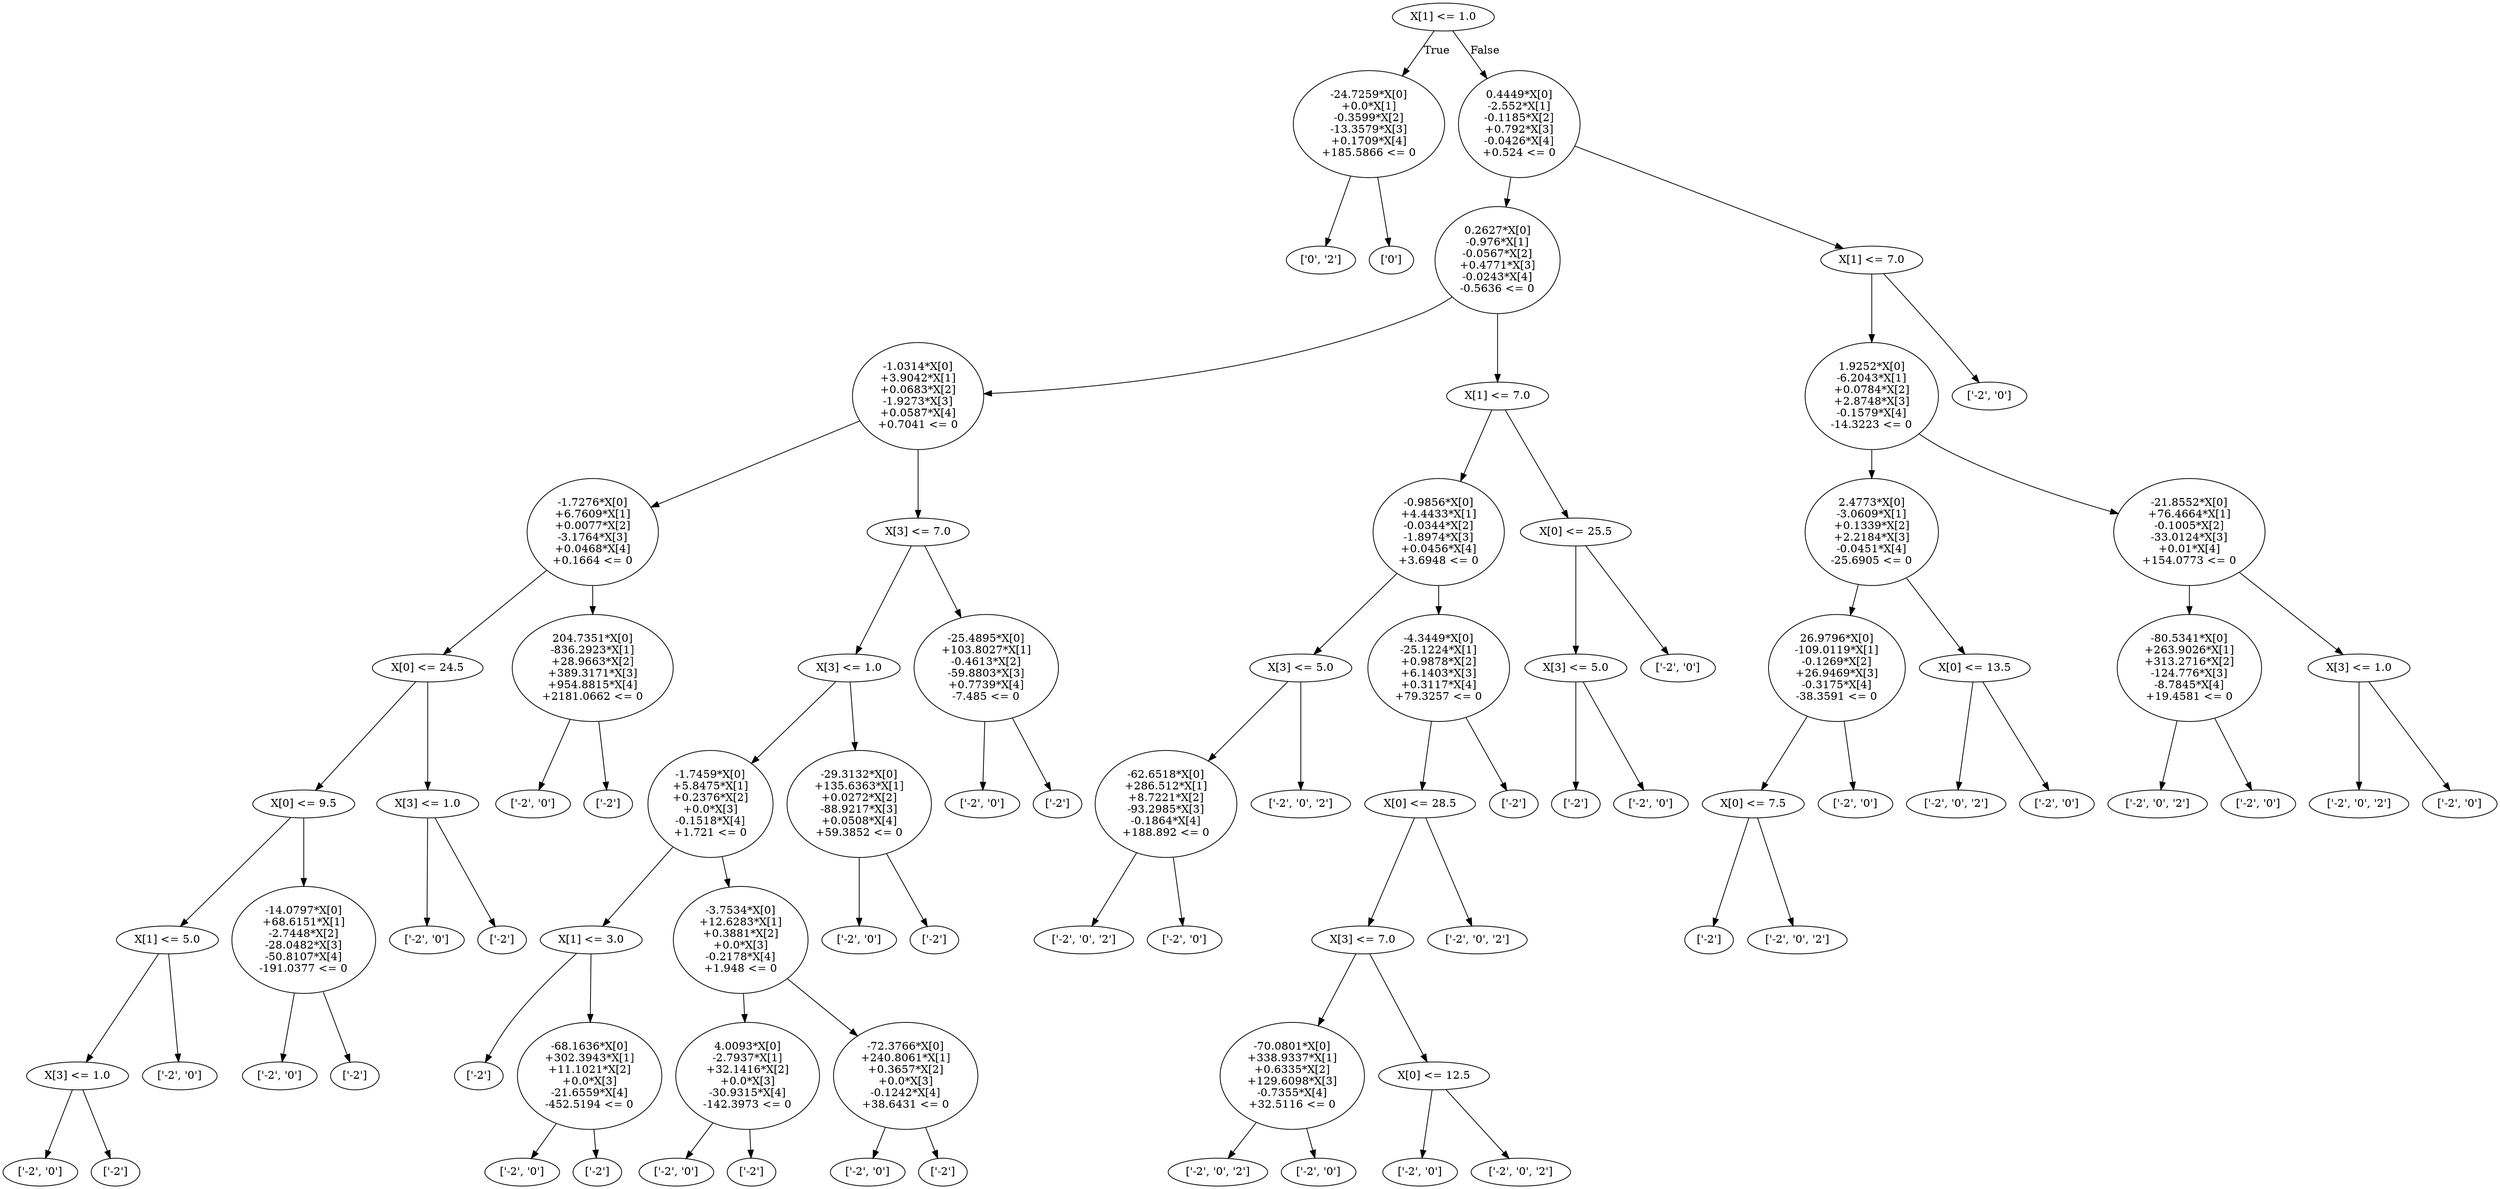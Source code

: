 digraph {
0 [label="X[1] <= 1.0"];
1 [label="-24.7259*X[0]
+0.0*X[1]
-0.3599*X[2]
-13.3579*X[3]
+0.1709*X[4]
+185.5866 <= 0"];
2 [label="['0', '2']"];
1 -> 2 [label=""];
3 [label="['0']"];
1 -> 3 [label=""];
0 -> 1 [label="True"];
4 [label="0.4449*X[0]
-2.552*X[1]
-0.1185*X[2]
+0.792*X[3]
-0.0426*X[4]
+0.524 <= 0"];
5 [label="0.2627*X[0]
-0.976*X[1]
-0.0567*X[2]
+0.4771*X[3]
-0.0243*X[4]
-0.5636 <= 0"];
6 [label="-1.0314*X[0]
+3.9042*X[1]
+0.0683*X[2]
-1.9273*X[3]
+0.0587*X[4]
+0.7041 <= 0"];
7 [label="-1.7276*X[0]
+6.7609*X[1]
+0.0077*X[2]
-3.1764*X[3]
+0.0468*X[4]
+0.1664 <= 0"];
8 [label="X[0] <= 24.5"];
9 [label="X[0] <= 9.5"];
10 [label="X[1] <= 5.0"];
11 [label="X[3] <= 1.0"];
12 [label="['-2', '0']"];
11 -> 12 [label=""];
13 [label="['-2']"];
11 -> 13 [label=""];
10 -> 11 [label=""];
14 [label="['-2', '0']"];
10 -> 14 [label=""];
9 -> 10 [label=""];
15 [label="-14.0797*X[0]
+68.6151*X[1]
-2.7448*X[2]
-28.0482*X[3]
-50.8107*X[4]
-191.0377 <= 0"];
16 [label="['-2', '0']"];
15 -> 16 [label=""];
17 [label="['-2']"];
15 -> 17 [label=""];
9 -> 15 [label=""];
8 -> 9 [label=""];
18 [label="X[3] <= 1.0"];
19 [label="['-2', '0']"];
18 -> 19 [label=""];
20 [label="['-2']"];
18 -> 20 [label=""];
8 -> 18 [label=""];
7 -> 8 [label=""];
21 [label="204.7351*X[0]
-836.2923*X[1]
+28.9663*X[2]
+389.3171*X[3]
+954.8815*X[4]
+2181.0662 <= 0"];
22 [label="['-2', '0']"];
21 -> 22 [label=""];
23 [label="['-2']"];
21 -> 23 [label=""];
7 -> 21 [label=""];
6 -> 7 [label=""];
24 [label="X[3] <= 7.0"];
25 [label="X[3] <= 1.0"];
26 [label="-1.7459*X[0]
+5.8475*X[1]
+0.2376*X[2]
+0.0*X[3]
-0.1518*X[4]
+1.721 <= 0"];
27 [label="X[1] <= 3.0"];
28 [label="['-2']"];
27 -> 28 [label=""];
29 [label="-68.1636*X[0]
+302.3943*X[1]
+11.1021*X[2]
+0.0*X[3]
-21.6559*X[4]
-452.5194 <= 0"];
30 [label="['-2', '0']"];
29 -> 30 [label=""];
31 [label="['-2']"];
29 -> 31 [label=""];
27 -> 29 [label=""];
26 -> 27 [label=""];
32 [label="-3.7534*X[0]
+12.6283*X[1]
+0.3881*X[2]
+0.0*X[3]
-0.2178*X[4]
+1.948 <= 0"];
33 [label="4.0093*X[0]
-2.7937*X[1]
+32.1416*X[2]
+0.0*X[3]
-30.9315*X[4]
-142.3973 <= 0"];
34 [label="['-2', '0']"];
33 -> 34 [label=""];
35 [label="['-2']"];
33 -> 35 [label=""];
32 -> 33 [label=""];
36 [label="-72.3766*X[0]
+240.8061*X[1]
+0.3657*X[2]
+0.0*X[3]
-0.1242*X[4]
+38.6431 <= 0"];
37 [label="['-2', '0']"];
36 -> 37 [label=""];
38 [label="['-2']"];
36 -> 38 [label=""];
32 -> 36 [label=""];
26 -> 32 [label=""];
25 -> 26 [label=""];
39 [label="-29.3132*X[0]
+135.6363*X[1]
+0.0272*X[2]
-88.9217*X[3]
+0.0508*X[4]
+59.3852 <= 0"];
40 [label="['-2', '0']"];
39 -> 40 [label=""];
41 [label="['-2']"];
39 -> 41 [label=""];
25 -> 39 [label=""];
24 -> 25 [label=""];
42 [label="-25.4895*X[0]
+103.8027*X[1]
-0.4613*X[2]
-59.8803*X[3]
+0.7739*X[4]
-7.485 <= 0"];
43 [label="['-2', '0']"];
42 -> 43 [label=""];
44 [label="['-2']"];
42 -> 44 [label=""];
24 -> 42 [label=""];
6 -> 24 [label=""];
5 -> 6 [label=""];
45 [label="X[1] <= 7.0"];
46 [label="-0.9856*X[0]
+4.4433*X[1]
-0.0344*X[2]
-1.8974*X[3]
+0.0456*X[4]
+3.6948 <= 0"];
47 [label="X[3] <= 5.0"];
48 [label="-62.6518*X[0]
+286.512*X[1]
+8.7221*X[2]
-93.2985*X[3]
-0.1864*X[4]
+188.892 <= 0"];
49 [label="['-2', '0', '2']"];
48 -> 49 [label=""];
50 [label="['-2', '0']"];
48 -> 50 [label=""];
47 -> 48 [label=""];
51 [label="['-2', '0', '2']"];
47 -> 51 [label=""];
46 -> 47 [label=""];
52 [label="-4.3449*X[0]
-25.1224*X[1]
+0.9878*X[2]
+6.1403*X[3]
+0.3117*X[4]
+79.3257 <= 0"];
53 [label="X[0] <= 28.5"];
54 [label="X[3] <= 7.0"];
55 [label="-70.0801*X[0]
+338.9337*X[1]
+0.6335*X[2]
+129.6098*X[3]
-0.7355*X[4]
+32.5116 <= 0"];
56 [label="['-2', '0', '2']"];
55 -> 56 [label=""];
57 [label="['-2', '0']"];
55 -> 57 [label=""];
54 -> 55 [label=""];
58 [label="X[0] <= 12.5"];
59 [label="['-2', '0']"];
58 -> 59 [label=""];
60 [label="['-2', '0', '2']"];
58 -> 60 [label=""];
54 -> 58 [label=""];
53 -> 54 [label=""];
61 [label="['-2', '0', '2']"];
53 -> 61 [label=""];
52 -> 53 [label=""];
62 [label="['-2']"];
52 -> 62 [label=""];
46 -> 52 [label=""];
45 -> 46 [label=""];
63 [label="X[0] <= 25.5"];
64 [label="X[3] <= 5.0"];
65 [label="['-2']"];
64 -> 65 [label=""];
66 [label="['-2', '0']"];
64 -> 66 [label=""];
63 -> 64 [label=""];
67 [label="['-2', '0']"];
63 -> 67 [label=""];
45 -> 63 [label=""];
5 -> 45 [label=""];
4 -> 5 [label=""];
68 [label="X[1] <= 7.0"];
69 [label="1.9252*X[0]
-6.2043*X[1]
+0.0784*X[2]
+2.8748*X[3]
-0.1579*X[4]
-14.3223 <= 0"];
70 [label="2.4773*X[0]
-3.0609*X[1]
+0.1339*X[2]
+2.2184*X[3]
-0.0451*X[4]
-25.6905 <= 0"];
71 [label="26.9796*X[0]
-109.0119*X[1]
-0.1269*X[2]
+26.9469*X[3]
-0.3175*X[4]
-38.3591 <= 0"];
72 [label="X[0] <= 7.5"];
73 [label="['-2']"];
72 -> 73 [label=""];
74 [label="['-2', '0', '2']"];
72 -> 74 [label=""];
71 -> 72 [label=""];
75 [label="['-2', '0']"];
71 -> 75 [label=""];
70 -> 71 [label=""];
76 [label="X[0] <= 13.5"];
77 [label="['-2', '0', '2']"];
76 -> 77 [label=""];
78 [label="['-2', '0']"];
76 -> 78 [label=""];
70 -> 76 [label=""];
69 -> 70 [label=""];
79 [label="-21.8552*X[0]
+76.4664*X[1]
-0.1005*X[2]
-33.0124*X[3]
+0.01*X[4]
+154.0773 <= 0"];
80 [label="-80.5341*X[0]
+263.9026*X[1]
+313.2716*X[2]
-124.776*X[3]
-8.7845*X[4]
+19.4581 <= 0"];
81 [label="['-2', '0', '2']"];
80 -> 81 [label=""];
82 [label="['-2', '0']"];
80 -> 82 [label=""];
79 -> 80 [label=""];
83 [label="X[3] <= 1.0"];
84 [label="['-2', '0', '2']"];
83 -> 84 [label=""];
85 [label="['-2', '0']"];
83 -> 85 [label=""];
79 -> 83 [label=""];
69 -> 79 [label=""];
68 -> 69 [label=""];
86 [label="['-2', '0']"];
68 -> 86 [label=""];
4 -> 68 [label=""];
0 -> 4 [label="False"];

}